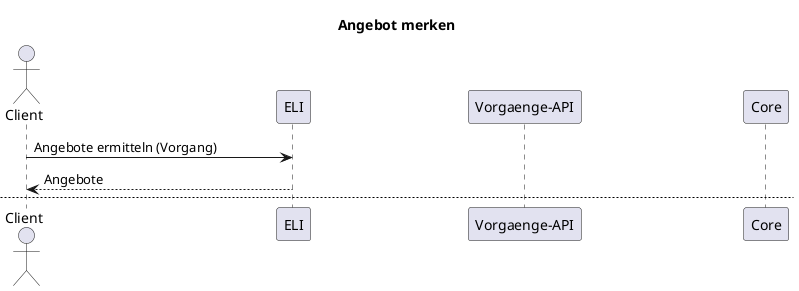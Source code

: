 @startuml
title Angebot merken
actor Client

Client -> ELI: Angebote ermitteln (Vorgang)
ELI --> Client: Angebote

newpage Angebot(e) merken

Client -> "Vorgaenge-API": Vorgang anlegen
"Vorgaenge-API" -> Core: Vorgang anlegen
Core --> "Vorgaenge-API": BTVId, vorgangsNummer
"Vorgaenge-API" --> Client: vorgangsNummer

Client -> ELI: Angebote ermitteln (vorgangsNummer)
ELI -> "Vorgaenge-API": getVorgang (vorgangsNummer)
"Vorgaenge-API" --> ELI: Vorgang
ELI -> ELI: Angebote ermitteln (Vorgang)
ELI --> Client: Angebote

Client [#00AA00]-> "Vorgaenge-API": merke Angebot (angebotsId)
note right: Evtl. eigener Merken Service
"Vorgaenge-API" -> ELI: getAngebot (angebotsId)
ELI --> "Vorgaenge-API": Angebot
"Vorgaenge-API" [#00AA00]-> Core: speichere Angebot (BTVId,Angebot)
Core --> "Vorgaenge-API": AngebotId
"Vorgaenge-API" --> Client: Id gemerktes Angebot (mId)

newpage Angebot(e) aktualisieren

Client [#00AA00]-> "Vorgaenge-API": aktualisiere Angebot (mId)
"Vorgaenge-API" [#00AA00]-> ELI: aktualisiere Angebot (angebotsId)
ELI -[#00AA00]-> "Vorgaenge-API" : aktualisiertes Angebot
"Vorgaenge-API" [#00AA00]-> Core: lösche Angebot (BTVId,angebotsId)
"Vorgaenge-API" [#00AA00]-> Core: speichere Angebot (BTVId,Angebot)
"Vorgaenge-API" -[#00AA00]-> Client : aktualisiertes Angebot

@enduml